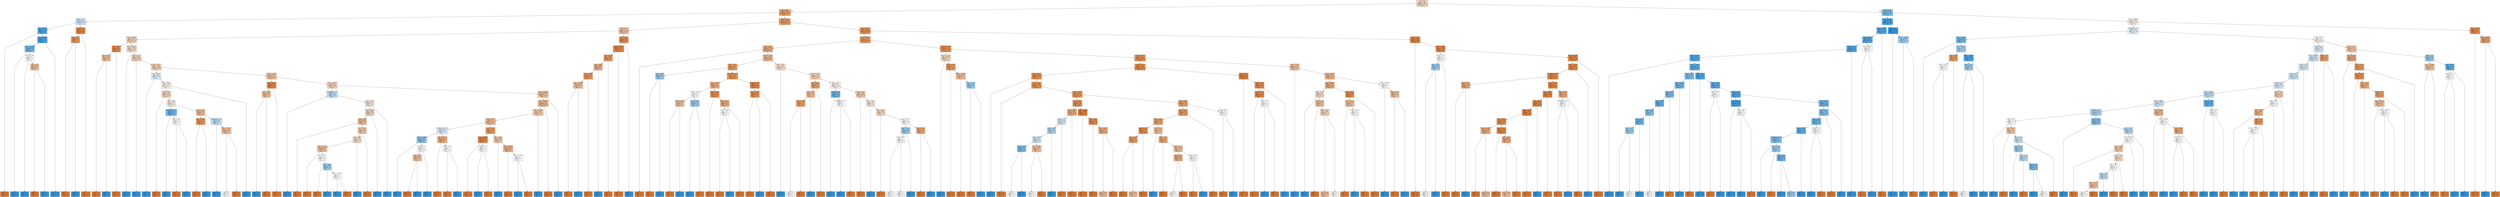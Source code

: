 digraph Tree {
node [shape=box, style="filled", color="black"] ;
graph [ranksep=equally, splines=polyline] ;
0 [label="sex <= 0.5\ngini = 0.483\nsamples = 1013\nvalue = [601, 412]\nclass = 0", fillcolor="#e5813950"] ;
1 [label="age <= 9.5\ngini = 0.326\nsamples = 638\nvalue = [507, 131]\nclass = 0", fillcolor="#e58139bd"] ;
0 -> 1 [labeldistance=2.5, labelangle=45, headlabel="True"] ;
2 [label="sibsp <= 2.5\ngini = 0.493\nsamples = 41\nvalue = [18, 23]\nclass = 1", fillcolor="#399de537"] ;
1 -> 2 ;
3 [label="age <= 0.375\ngini = 0.211\nsamples = 25\nvalue = [3, 22]\nclass = 1", fillcolor="#399de5dc"] ;
2 -> 3 ;
4 [label="gini = 0.0\nsamples = 1\nvalue = [1, 0]\nclass = 0", fillcolor="#e58139ff"] ;
3 -> 4 ;
5 [label="fare <= 15.573\ngini = 0.153\nsamples = 24\nvalue = [2, 22]\nclass = 1", fillcolor="#399de5e8"] ;
3 -> 5 ;
6 [label="fare <= 13.125\ngini = 0.346\nsamples = 9\nvalue = [2, 7]\nclass = 1", fillcolor="#399de5b6"] ;
5 -> 6 ;
7 [label="gini = 0.0\nsamples = 5\nvalue = [0, 5]\nclass = 1", fillcolor="#399de5ff"] ;
6 -> 7 ;
8 [label="age <= 0.708\ngini = 0.5\nsamples = 4\nvalue = [2, 2]\nclass = 0", fillcolor="#e5813900"] ;
6 -> 8 ;
9 [label="gini = 0.0\nsamples = 1\nvalue = [0, 1]\nclass = 1", fillcolor="#399de5ff"] ;
8 -> 9 ;
10 [label="age <= 6.5\ngini = 0.444\nsamples = 3\nvalue = [2, 1]\nclass = 0", fillcolor="#e581397f"] ;
8 -> 10 ;
11 [label="gini = 0.0\nsamples = 2\nvalue = [2, 0]\nclass = 0", fillcolor="#e58139ff"] ;
10 -> 11 ;
12 [label="gini = 0.0\nsamples = 1\nvalue = [0, 1]\nclass = 1", fillcolor="#399de5ff"] ;
10 -> 12 ;
13 [label="gini = 0.0\nsamples = 15\nvalue = [0, 15]\nclass = 1", fillcolor="#399de5ff"] ;
5 -> 13 ;
14 [label="age <= 3.5\ngini = 0.117\nsamples = 16\nvalue = [15, 1]\nclass = 0", fillcolor="#e58139ee"] ;
2 -> 14 ;
15 [label="age <= 2.5\ngini = 0.278\nsamples = 6\nvalue = [5, 1]\nclass = 0", fillcolor="#e58139cc"] ;
14 -> 15 ;
16 [label="gini = 0.0\nsamples = 5\nvalue = [5, 0]\nclass = 0", fillcolor="#e58139ff"] ;
15 -> 16 ;
17 [label="gini = 0.0\nsamples = 1\nvalue = [0, 1]\nclass = 1", fillcolor="#399de5ff"] ;
15 -> 17 ;
18 [label="gini = 0.0\nsamples = 10\nvalue = [10, 0]\nclass = 0", fillcolor="#e58139ff"] ;
14 -> 18 ;
19 [label="pclass <= 1.5\ngini = 0.296\nsamples = 597\nvalue = [489, 108]\nclass = 0", fillcolor="#e58139c7"] ;
1 -> 19 ;
20 [label="age <= 54.5\ngini = 0.45\nsamples = 143\nvalue = [94, 49]\nclass = 0", fillcolor="#e581397a"] ;
19 -> 20 ;
21 [label="fare <= 26.144\ngini = 0.479\nsamples = 116\nvalue = [70, 46]\nclass = 0", fillcolor="#e5813957"] ;
20 -> 21 ;
22 [label="fare <= 2.5\ngini = 0.18\nsamples = 10\nvalue = [9, 1]\nclass = 0", fillcolor="#e58139e3"] ;
21 -> 22 ;
23 [label="age <= 44.5\ngini = 0.444\nsamples = 3\nvalue = [2, 1]\nclass = 0", fillcolor="#e581397f"] ;
22 -> 23 ;
24 [label="gini = 0.0\nsamples = 2\nvalue = [2, 0]\nclass = 0", fillcolor="#e58139ff"] ;
23 -> 24 ;
25 [label="gini = 0.0\nsamples = 1\nvalue = [0, 1]\nclass = 1", fillcolor="#399de5ff"] ;
23 -> 25 ;
26 [label="gini = 0.0\nsamples = 7\nvalue = [7, 0]\nclass = 0", fillcolor="#e58139ff"] ;
22 -> 26 ;
27 [label="fare <= 26.469\ngini = 0.489\nsamples = 106\nvalue = [61, 45]\nclass = 0", fillcolor="#e5813943"] ;
21 -> 27 ;
28 [label="gini = 0.0\nsamples = 4\nvalue = [0, 4]\nclass = 1", fillcolor="#399de5ff"] ;
27 -> 28 ;
29 [label="age <= 15.0\ngini = 0.481\nsamples = 102\nvalue = [61, 41]\nclass = 0", fillcolor="#e5813954"] ;
27 -> 29 ;
30 [label="gini = 0.0\nsamples = 2\nvalue = [0, 2]\nclass = 1", fillcolor="#399de5ff"] ;
29 -> 30 ;
31 [label="fare <= 32.51\ngini = 0.476\nsamples = 100\nvalue = [61, 39]\nclass = 0", fillcolor="#e581395c"] ;
29 -> 31 ;
32 [label="age <= 28.25\ngini = 0.497\nsamples = 26\nvalue = [12, 14]\nclass = 1", fillcolor="#399de524"] ;
31 -> 32 ;
33 [label="gini = 0.0\nsamples = 3\nvalue = [0, 3]\nclass = 1", fillcolor="#399de5ff"] ;
32 -> 33 ;
34 [label="age <= 48.25\ngini = 0.499\nsamples = 23\nvalue = [12, 11]\nclass = 0", fillcolor="#e5813915"] ;
32 -> 34 ;
35 [label="age <= 30.5\ngini = 0.48\nsamples = 20\nvalue = [12, 8]\nclass = 0", fillcolor="#e5813955"] ;
34 -> 35 ;
36 [label="gini = 0.0\nsamples = 3\nvalue = [3, 0]\nclass = 0", fillcolor="#e58139ff"] ;
35 -> 36 ;
37 [label="age <= 36.0\ngini = 0.498\nsamples = 17\nvalue = [9, 8]\nclass = 0", fillcolor="#e581391c"] ;
35 -> 37 ;
38 [label="embarked <= 1.0\ngini = 0.32\nsamples = 5\nvalue = [1, 4]\nclass = 1", fillcolor="#399de5bf"] ;
37 -> 38 ;
39 [label="gini = 0.0\nsamples = 3\nvalue = [0, 3]\nclass = 1", fillcolor="#399de5ff"] ;
38 -> 39 ;
40 [label="age <= 33.5\ngini = 0.5\nsamples = 2\nvalue = [1, 1]\nclass = 0", fillcolor="#e5813900"] ;
38 -> 40 ;
41 [label="gini = 0.0\nsamples = 1\nvalue = [1, 0]\nclass = 0", fillcolor="#e58139ff"] ;
40 -> 41 ;
42 [label="gini = 0.0\nsamples = 1\nvalue = [0, 1]\nclass = 1", fillcolor="#399de5ff"] ;
40 -> 42 ;
43 [label="age <= 42.5\ngini = 0.444\nsamples = 12\nvalue = [8, 4]\nclass = 0", fillcolor="#e581397f"] ;
37 -> 43 ;
44 [label="fare <= 30.75\ngini = 0.245\nsamples = 7\nvalue = [6, 1]\nclass = 0", fillcolor="#e58139d4"] ;
43 -> 44 ;
45 [label="gini = 0.0\nsamples = 6\nvalue = [6, 0]\nclass = 0", fillcolor="#e58139ff"] ;
44 -> 45 ;
46 [label="gini = 0.0\nsamples = 1\nvalue = [0, 1]\nclass = 1", fillcolor="#399de5ff"] ;
44 -> 46 ;
47 [label="embarked <= 1.0\ngini = 0.48\nsamples = 5\nvalue = [2, 3]\nclass = 1", fillcolor="#399de555"] ;
43 -> 47 ;
48 [label="gini = 0.0\nsamples = 2\nvalue = [0, 2]\nclass = 1", fillcolor="#399de5ff"] ;
47 -> 48 ;
49 [label="fare <= 27.525\ngini = 0.444\nsamples = 3\nvalue = [2, 1]\nclass = 0", fillcolor="#e581397f"] ;
47 -> 49 ;
50 [label="gini = 0.5\nsamples = 2\nvalue = [1, 1]\nclass = 0", fillcolor="#e5813900"] ;
49 -> 50 ;
51 [label="gini = 0.0\nsamples = 1\nvalue = [1, 0]\nclass = 0", fillcolor="#e58139ff"] ;
49 -> 51 ;
52 [label="gini = 0.0\nsamples = 3\nvalue = [0, 3]\nclass = 1", fillcolor="#399de5ff"] ;
34 -> 52 ;
53 [label="fare <= 51.931\ngini = 0.447\nsamples = 74\nvalue = [49, 25]\nclass = 0", fillcolor="#e581397d"] ;
31 -> 53 ;
54 [label="age <= 29.0\ngini = 0.133\nsamples = 14\nvalue = [13, 1]\nclass = 0", fillcolor="#e58139eb"] ;
53 -> 54 ;
55 [label="fare <= 41.3\ngini = 0.444\nsamples = 3\nvalue = [2, 1]\nclass = 0", fillcolor="#e581397f"] ;
54 -> 55 ;
56 [label="gini = 0.0\nsamples = 1\nvalue = [0, 1]\nclass = 1", fillcolor="#399de5ff"] ;
55 -> 56 ;
57 [label="gini = 0.0\nsamples = 2\nvalue = [2, 0]\nclass = 0", fillcolor="#e58139ff"] ;
55 -> 57 ;
58 [label="gini = 0.0\nsamples = 11\nvalue = [11, 0]\nclass = 0", fillcolor="#e58139ff"] ;
54 -> 58 ;
59 [label="fare <= 58.875\ngini = 0.48\nsamples = 60\nvalue = [36, 24]\nclass = 0", fillcolor="#e5813955"] ;
53 -> 59 ;
60 [label="embarked <= 1.0\ngini = 0.48\nsamples = 15\nvalue = [6, 9]\nclass = 1", fillcolor="#399de555"] ;
59 -> 60 ;
61 [label="gini = 0.0\nsamples = 4\nvalue = [0, 4]\nclass = 1", fillcolor="#399de5ff"] ;
60 -> 61 ;
62 [label="parch <= 0.5\ngini = 0.496\nsamples = 11\nvalue = [6, 5]\nclass = 0", fillcolor="#e581392a"] ;
60 -> 62 ;
63 [label="fare <= 56.45\ngini = 0.48\nsamples = 10\nvalue = [6, 4]\nclass = 0", fillcolor="#e5813955"] ;
62 -> 63 ;
64 [label="sibsp <= 0.5\ngini = 0.444\nsamples = 9\nvalue = [6, 3]\nclass = 0", fillcolor="#e581397f"] ;
63 -> 64 ;
65 [label="gini = 0.0\nsamples = 1\nvalue = [1, 0]\nclass = 0", fillcolor="#e58139ff"] ;
64 -> 65 ;
66 [label="fare <= 54.5\ngini = 0.469\nsamples = 8\nvalue = [5, 3]\nclass = 0", fillcolor="#e5813966"] ;
64 -> 66 ;
67 [label="age <= 45.0\ngini = 0.49\nsamples = 7\nvalue = [4, 3]\nclass = 0", fillcolor="#e5813940"] ;
66 -> 67 ;
68 [label="fare <= 52.277\ngini = 0.444\nsamples = 6\nvalue = [4, 2]\nclass = 0", fillcolor="#e581397f"] ;
67 -> 68 ;
69 [label="gini = 0.0\nsamples = 2\nvalue = [2, 0]\nclass = 0", fillcolor="#e58139ff"] ;
68 -> 69 ;
70 [label="age <= 23.0\ngini = 0.5\nsamples = 4\nvalue = [2, 2]\nclass = 0", fillcolor="#e5813900"] ;
68 -> 70 ;
71 [label="gini = 0.0\nsamples = 1\nvalue = [1, 0]\nclass = 0", fillcolor="#e58139ff"] ;
70 -> 71 ;
72 [label="age <= 32.0\ngini = 0.444\nsamples = 3\nvalue = [1, 2]\nclass = 1", fillcolor="#399de57f"] ;
70 -> 72 ;
73 [label="gini = 0.0\nsamples = 1\nvalue = [0, 1]\nclass = 1", fillcolor="#399de5ff"] ;
72 -> 73 ;
74 [label="fare <= 52.827\ngini = 0.5\nsamples = 2\nvalue = [1, 1]\nclass = 0", fillcolor="#e5813900"] ;
72 -> 74 ;
75 [label="gini = 0.0\nsamples = 1\nvalue = [0, 1]\nclass = 1", fillcolor="#399de5ff"] ;
74 -> 75 ;
76 [label="gini = 0.0\nsamples = 1\nvalue = [1, 0]\nclass = 0", fillcolor="#e58139ff"] ;
74 -> 76 ;
77 [label="gini = 0.0\nsamples = 1\nvalue = [0, 1]\nclass = 1", fillcolor="#399de5ff"] ;
67 -> 77 ;
78 [label="gini = 0.0\nsamples = 1\nvalue = [1, 0]\nclass = 0", fillcolor="#e58139ff"] ;
66 -> 78 ;
79 [label="gini = 0.0\nsamples = 1\nvalue = [0, 1]\nclass = 1", fillcolor="#399de5ff"] ;
63 -> 79 ;
80 [label="gini = 0.0\nsamples = 1\nvalue = [0, 1]\nclass = 1", fillcolor="#399de5ff"] ;
62 -> 80 ;
81 [label="fare <= 387.665\ngini = 0.444\nsamples = 45\nvalue = [30, 15]\nclass = 0", fillcolor="#e581397f"] ;
59 -> 81 ;
82 [label="fare <= 135.067\ngini = 0.422\nsamples = 43\nvalue = [30, 13]\nclass = 0", fillcolor="#e5813991"] ;
81 -> 82 ;
83 [label="fare <= 115.442\ngini = 0.467\nsamples = 35\nvalue = [22, 13]\nclass = 0", fillcolor="#e5813968"] ;
82 -> 83 ;
84 [label="age <= 27.5\ngini = 0.43\nsamples = 32\nvalue = [22, 10]\nclass = 0", fillcolor="#e581398b"] ;
83 -> 84 ;
85 [label="embarked <= 1.0\ngini = 0.496\nsamples = 11\nvalue = [5, 6]\nclass = 1", fillcolor="#399de52a"] ;
84 -> 85 ;
86 [label="fare <= 77.965\ngini = 0.408\nsamples = 7\nvalue = [2, 5]\nclass = 1", fillcolor="#399de599"] ;
85 -> 86 ;
87 [label="gini = 0.0\nsamples = 3\nvalue = [0, 3]\nclass = 1", fillcolor="#399de5ff"] ;
86 -> 87 ;
88 [label="parch <= 1.0\ngini = 0.5\nsamples = 4\nvalue = [2, 2]\nclass = 0", fillcolor="#e5813900"] ;
86 -> 88 ;
89 [label="age <= 24.5\ngini = 0.444\nsamples = 3\nvalue = [2, 1]\nclass = 0", fillcolor="#e581397f"] ;
88 -> 89 ;
90 [label="gini = 0.0\nsamples = 2\nvalue = [2, 0]\nclass = 0", fillcolor="#e58139ff"] ;
89 -> 90 ;
91 [label="gini = 0.0\nsamples = 1\nvalue = [0, 1]\nclass = 1", fillcolor="#399de5ff"] ;
89 -> 91 ;
92 [label="gini = 0.0\nsamples = 1\nvalue = [0, 1]\nclass = 1", fillcolor="#399de5ff"] ;
88 -> 92 ;
93 [label="fare <= 79.777\ngini = 0.375\nsamples = 4\nvalue = [3, 1]\nclass = 0", fillcolor="#e58139aa"] ;
85 -> 93 ;
94 [label="gini = 0.0\nsamples = 2\nvalue = [2, 0]\nclass = 0", fillcolor="#e58139ff"] ;
93 -> 94 ;
95 [label="sibsp <= 0.5\ngini = 0.5\nsamples = 2\nvalue = [1, 1]\nclass = 0", fillcolor="#e5813900"] ;
93 -> 95 ;
96 [label="gini = 0.0\nsamples = 1\nvalue = [1, 0]\nclass = 0", fillcolor="#e58139ff"] ;
95 -> 96 ;
97 [label="gini = 0.0\nsamples = 1\nvalue = [0, 1]\nclass = 1", fillcolor="#399de5ff"] ;
95 -> 97 ;
98 [label="age <= 47.0\ngini = 0.308\nsamples = 21\nvalue = [17, 4]\nclass = 0", fillcolor="#e58139c3"] ;
84 -> 98 ;
99 [label="fare <= 86.738\ngini = 0.142\nsamples = 13\nvalue = [12, 1]\nclass = 0", fillcolor="#e58139ea"] ;
98 -> 99 ;
100 [label="gini = 0.0\nsamples = 11\nvalue = [11, 0]\nclass = 0", fillcolor="#e58139ff"] ;
99 -> 100 ;
101 [label="sibsp <= 1.5\ngini = 0.5\nsamples = 2\nvalue = [1, 1]\nclass = 0", fillcolor="#e5813900"] ;
99 -> 101 ;
102 [label="gini = 0.0\nsamples = 1\nvalue = [0, 1]\nclass = 1", fillcolor="#399de5ff"] ;
101 -> 102 ;
103 [label="gini = 0.0\nsamples = 1\nvalue = [1, 0]\nclass = 0", fillcolor="#e58139ff"] ;
101 -> 103 ;
104 [label="age <= 48.5\ngini = 0.469\nsamples = 8\nvalue = [5, 3]\nclass = 0", fillcolor="#e5813966"] ;
98 -> 104 ;
105 [label="gini = 0.0\nsamples = 1\nvalue = [0, 1]\nclass = 1", fillcolor="#399de5ff"] ;
104 -> 105 ;
106 [label="fare <= 80.754\ngini = 0.408\nsamples = 7\nvalue = [5, 2]\nclass = 0", fillcolor="#e5813999"] ;
104 -> 106 ;
107 [label="gini = 0.0\nsamples = 3\nvalue = [3, 0]\nclass = 0", fillcolor="#e58139ff"] ;
106 -> 107 ;
108 [label="fare <= 97.765\ngini = 0.5\nsamples = 4\nvalue = [2, 2]\nclass = 0", fillcolor="#e5813900"] ;
106 -> 108 ;
109 [label="gini = 0.0\nsamples = 2\nvalue = [0, 2]\nclass = 1", fillcolor="#399de5ff"] ;
108 -> 109 ;
110 [label="gini = 0.0\nsamples = 2\nvalue = [2, 0]\nclass = 0", fillcolor="#e58139ff"] ;
108 -> 110 ;
111 [label="gini = 0.0\nsamples = 3\nvalue = [0, 3]\nclass = 1", fillcolor="#399de5ff"] ;
83 -> 111 ;
112 [label="gini = 0.0\nsamples = 8\nvalue = [8, 0]\nclass = 0", fillcolor="#e58139ff"] ;
82 -> 112 ;
113 [label="gini = 0.0\nsamples = 2\nvalue = [0, 2]\nclass = 1", fillcolor="#399de5ff"] ;
81 -> 113 ;
114 [label="age <= 75.5\ngini = 0.198\nsamples = 27\nvalue = [24, 3]\nclass = 0", fillcolor="#e58139df"] ;
20 -> 114 ;
115 [label="embarked <= 1.0\ngini = 0.142\nsamples = 26\nvalue = [24, 2]\nclass = 0", fillcolor="#e58139ea"] ;
114 -> 115 ;
116 [label="age <= 60.5\ngini = 0.298\nsamples = 11\nvalue = [9, 2]\nclass = 0", fillcolor="#e58139c6"] ;
115 -> 116 ;
117 [label="age <= 59.0\ngini = 0.408\nsamples = 7\nvalue = [5, 2]\nclass = 0", fillcolor="#e5813999"] ;
116 -> 117 ;
118 [label="fare <= 47.45\ngini = 0.278\nsamples = 6\nvalue = [5, 1]\nclass = 0", fillcolor="#e58139cc"] ;
117 -> 118 ;
119 [label="fare <= 33.098\ngini = 0.444\nsamples = 3\nvalue = [2, 1]\nclass = 0", fillcolor="#e581397f"] ;
118 -> 119 ;
120 [label="gini = 0.0\nsamples = 2\nvalue = [2, 0]\nclass = 0", fillcolor="#e58139ff"] ;
119 -> 120 ;
121 [label="gini = 0.0\nsamples = 1\nvalue = [0, 1]\nclass = 1", fillcolor="#399de5ff"] ;
119 -> 121 ;
122 [label="gini = 0.0\nsamples = 3\nvalue = [3, 0]\nclass = 0", fillcolor="#e58139ff"] ;
118 -> 122 ;
123 [label="gini = 0.0\nsamples = 1\nvalue = [0, 1]\nclass = 1", fillcolor="#399de5ff"] ;
117 -> 123 ;
124 [label="gini = 0.0\nsamples = 4\nvalue = [4, 0]\nclass = 0", fillcolor="#e58139ff"] ;
116 -> 124 ;
125 [label="gini = 0.0\nsamples = 15\nvalue = [15, 0]\nclass = 0", fillcolor="#e58139ff"] ;
115 -> 125 ;
126 [label="gini = 0.0\nsamples = 1\nvalue = [0, 1]\nclass = 1", fillcolor="#399de5ff"] ;
114 -> 126 ;
127 [label="age <= 32.25\ngini = 0.226\nsamples = 454\nvalue = [395, 59]\nclass = 0", fillcolor="#e58139d9"] ;
19 -> 127 ;
128 [label="fare <= 7.837\ngini = 0.273\nsamples = 312\nvalue = [261, 51]\nclass = 0", fillcolor="#e58139cd"] ;
127 -> 128 ;
129 [label="age <= 19.5\ngini = 0.378\nsamples = 83\nvalue = [62, 21]\nclass = 0", fillcolor="#e58139a9"] ;
128 -> 129 ;
130 [label="gini = 0.0\nsamples = 14\nvalue = [14, 0]\nclass = 0", fillcolor="#e58139ff"] ;
129 -> 130 ;
131 [label="fare <= 7.535\ngini = 0.423\nsamples = 69\nvalue = [48, 21]\nclass = 0", fillcolor="#e581398f"] ;
129 -> 131 ;
132 [label="fare <= 7.01\ngini = 0.307\nsamples = 37\nvalue = [30, 7]\nclass = 0", fillcolor="#e58139c4"] ;
131 -> 132 ;
133 [label="age <= 23.0\ngini = 0.444\nsamples = 3\nvalue = [1, 2]\nclass = 1", fillcolor="#399de57f"] ;
132 -> 133 ;
134 [label="gini = 0.0\nsamples = 1\nvalue = [1, 0]\nclass = 0", fillcolor="#e58139ff"] ;
133 -> 134 ;
135 [label="gini = 0.0\nsamples = 2\nvalue = [0, 2]\nclass = 1", fillcolor="#399de5ff"] ;
133 -> 135 ;
136 [label="embarked <= 0.5\ngini = 0.251\nsamples = 34\nvalue = [29, 5]\nclass = 0", fillcolor="#e58139d3"] ;
132 -> 136 ;
137 [label="age <= 22.25\ngini = 0.391\nsamples = 15\nvalue = [11, 4]\nclass = 0", fillcolor="#e58139a2"] ;
136 -> 137 ;
138 [label="age <= 21.5\ngini = 0.5\nsamples = 6\nvalue = [3, 3]\nclass = 0", fillcolor="#e5813900"] ;
137 -> 138 ;
139 [label="fare <= 7.227\ngini = 0.444\nsamples = 3\nvalue = [2, 1]\nclass = 0", fillcolor="#e581397f"] ;
138 -> 139 ;
140 [label="gini = 0.0\nsamples = 2\nvalue = [2, 0]\nclass = 0", fillcolor="#e58139ff"] ;
139 -> 140 ;
141 [label="gini = 0.0\nsamples = 1\nvalue = [0, 1]\nclass = 1", fillcolor="#399de5ff"] ;
139 -> 141 ;
142 [label="fare <= 7.227\ngini = 0.444\nsamples = 3\nvalue = [1, 2]\nclass = 1", fillcolor="#399de57f"] ;
138 -> 142 ;
143 [label="gini = 0.0\nsamples = 2\nvalue = [0, 2]\nclass = 1", fillcolor="#399de5ff"] ;
142 -> 143 ;
144 [label="gini = 0.0\nsamples = 1\nvalue = [1, 0]\nclass = 0", fillcolor="#e58139ff"] ;
142 -> 144 ;
145 [label="fare <= 7.227\ngini = 0.198\nsamples = 9\nvalue = [8, 1]\nclass = 0", fillcolor="#e58139df"] ;
137 -> 145 ;
146 [label="gini = 0.0\nsamples = 5\nvalue = [5, 0]\nclass = 0", fillcolor="#e58139ff"] ;
145 -> 146 ;
147 [label="age <= 26.75\ngini = 0.375\nsamples = 4\nvalue = [3, 1]\nclass = 0", fillcolor="#e58139aa"] ;
145 -> 147 ;
148 [label="age <= 24.25\ngini = 0.5\nsamples = 2\nvalue = [1, 1]\nclass = 0", fillcolor="#e5813900"] ;
147 -> 148 ;
149 [label="gini = 0.0\nsamples = 1\nvalue = [1, 0]\nclass = 0", fillcolor="#e58139ff"] ;
148 -> 149 ;
150 [label="gini = 0.0\nsamples = 1\nvalue = [0, 1]\nclass = 1", fillcolor="#399de5ff"] ;
148 -> 150 ;
151 [label="gini = 0.0\nsamples = 2\nvalue = [2, 0]\nclass = 0", fillcolor="#e58139ff"] ;
147 -> 151 ;
152 [label="fare <= 7.196\ngini = 0.1\nsamples = 19\nvalue = [18, 1]\nclass = 0", fillcolor="#e58139f1"] ;
136 -> 152 ;
153 [label="fare <= 7.133\ngini = 0.219\nsamples = 8\nvalue = [7, 1]\nclass = 0", fillcolor="#e58139db"] ;
152 -> 153 ;
154 [label="gini = 0.0\nsamples = 7\nvalue = [7, 0]\nclass = 0", fillcolor="#e58139ff"] ;
153 -> 154 ;
155 [label="gini = 0.0\nsamples = 1\nvalue = [0, 1]\nclass = 1", fillcolor="#399de5ff"] ;
153 -> 155 ;
156 [label="gini = 0.0\nsamples = 11\nvalue = [11, 0]\nclass = 0", fillcolor="#e58139ff"] ;
152 -> 156 ;
157 [label="fare <= 7.615\ngini = 0.492\nsamples = 32\nvalue = [18, 14]\nclass = 0", fillcolor="#e5813939"] ;
131 -> 157 ;
158 [label="gini = 0.0\nsamples = 2\nvalue = [0, 2]\nclass = 1", fillcolor="#399de5ff"] ;
157 -> 158 ;
159 [label="fare <= 7.762\ngini = 0.48\nsamples = 30\nvalue = [18, 12]\nclass = 0", fillcolor="#e5813955"] ;
157 -> 159 ;
160 [label="age <= 30.0\ngini = 0.346\nsamples = 9\nvalue = [7, 2]\nclass = 0", fillcolor="#e58139b6"] ;
159 -> 160 ;
161 [label="age <= 27.0\ngini = 0.444\nsamples = 6\nvalue = [4, 2]\nclass = 0", fillcolor="#e581397f"] ;
160 -> 161 ;
162 [label="fare <= 7.692\ngini = 0.32\nsamples = 5\nvalue = [4, 1]\nclass = 0", fillcolor="#e58139bf"] ;
161 -> 162 ;
163 [label="gini = 0.5\nsamples = 2\nvalue = [1, 1]\nclass = 0", fillcolor="#e5813900"] ;
162 -> 163 ;
164 [label="gini = 0.0\nsamples = 3\nvalue = [3, 0]\nclass = 0", fillcolor="#e58139ff"] ;
162 -> 164 ;
165 [label="gini = 0.0\nsamples = 1\nvalue = [0, 1]\nclass = 1", fillcolor="#399de5ff"] ;
161 -> 165 ;
166 [label="gini = 0.0\nsamples = 3\nvalue = [3, 0]\nclass = 0", fillcolor="#e58139ff"] ;
160 -> 166 ;
167 [label="age <= 21.5\ngini = 0.499\nsamples = 21\nvalue = [11, 10]\nclass = 0", fillcolor="#e5813917"] ;
159 -> 167 ;
168 [label="fare <= 7.798\ngini = 0.32\nsamples = 5\nvalue = [1, 4]\nclass = 1", fillcolor="#399de5bf"] ;
167 -> 168 ;
169 [label="gini = 0.0\nsamples = 3\nvalue = [0, 3]\nclass = 1", fillcolor="#399de5ff"] ;
168 -> 169 ;
170 [label="embarked <= 1.5\ngini = 0.5\nsamples = 2\nvalue = [1, 1]\nclass = 0", fillcolor="#e5813900"] ;
168 -> 170 ;
171 [label="gini = 0.0\nsamples = 1\nvalue = [0, 1]\nclass = 1", fillcolor="#399de5ff"] ;
170 -> 171 ;
172 [label="gini = 0.0\nsamples = 1\nvalue = [1, 0]\nclass = 0", fillcolor="#e58139ff"] ;
170 -> 172 ;
173 [label="age <= 22.5\ngini = 0.469\nsamples = 16\nvalue = [10, 6]\nclass = 0", fillcolor="#e5813966"] ;
167 -> 173 ;
174 [label="gini = 0.0\nsamples = 3\nvalue = [3, 0]\nclass = 0", fillcolor="#e58139ff"] ;
173 -> 174 ;
175 [label="age <= 23.5\ngini = 0.497\nsamples = 13\nvalue = [7, 6]\nclass = 0", fillcolor="#e5813924"] ;
173 -> 175 ;
176 [label="gini = 0.0\nsamples = 1\nvalue = [0, 1]\nclass = 1", fillcolor="#399de5ff"] ;
175 -> 176 ;
177 [label="age <= 24.5\ngini = 0.486\nsamples = 12\nvalue = [7, 5]\nclass = 0", fillcolor="#e5813949"] ;
175 -> 177 ;
178 [label="gini = 0.0\nsamples = 2\nvalue = [2, 0]\nclass = 0", fillcolor="#e58139ff"] ;
177 -> 178 ;
179 [label="age <= 27.5\ngini = 0.5\nsamples = 10\nvalue = [5, 5]\nclass = 0", fillcolor="#e5813900"] ;
177 -> 179 ;
180 [label="fare <= 7.785\ngini = 0.444\nsamples = 6\nvalue = [2, 4]\nclass = 1", fillcolor="#399de57f"] ;
179 -> 180 ;
181 [label="sibsp <= 0.5\ngini = 0.5\nsamples = 4\nvalue = [2, 2]\nclass = 0", fillcolor="#e5813900"] ;
180 -> 181 ;
182 [label="gini = 0.5\nsamples = 2\nvalue = [1, 1]\nclass = 0", fillcolor="#e5813900"] ;
181 -> 182 ;
183 [label="gini = 0.5\nsamples = 2\nvalue = [1, 1]\nclass = 0", fillcolor="#e5813900"] ;
181 -> 183 ;
184 [label="gini = 0.0\nsamples = 2\nvalue = [0, 2]\nclass = 1", fillcolor="#399de5ff"] ;
180 -> 184 ;
185 [label="age <= 31.5\ngini = 0.375\nsamples = 4\nvalue = [3, 1]\nclass = 0", fillcolor="#e58139aa"] ;
179 -> 185 ;
186 [label="gini = 0.0\nsamples = 3\nvalue = [3, 0]\nclass = 0", fillcolor="#e58139ff"] ;
185 -> 186 ;
187 [label="gini = 0.0\nsamples = 1\nvalue = [0, 1]\nclass = 1", fillcolor="#399de5ff"] ;
185 -> 187 ;
188 [label="embarked <= 0.5\ngini = 0.228\nsamples = 229\nvalue = [199, 30]\nclass = 0", fillcolor="#e58139d9"] ;
128 -> 188 ;
189 [label="fare <= 14.158\ngini = 0.484\nsamples = 17\nvalue = [10, 7]\nclass = 0", fillcolor="#e581394d"] ;
188 -> 189 ;
190 [label="gini = 0.0\nsamples = 5\nvalue = [0, 5]\nclass = 1", fillcolor="#399de5ff"] ;
189 -> 190 ;
191 [label="pclass <= 2.5\ngini = 0.278\nsamples = 12\nvalue = [10, 2]\nclass = 0", fillcolor="#e58139cc"] ;
189 -> 191 ;
192 [label="gini = 0.0\nsamples = 6\nvalue = [6, 0]\nclass = 0", fillcolor="#e58139ff"] ;
191 -> 192 ;
193 [label="fare <= 15.098\ngini = 0.444\nsamples = 6\nvalue = [4, 2]\nclass = 0", fillcolor="#e581397f"] ;
191 -> 193 ;
194 [label="gini = 0.0\nsamples = 3\nvalue = [3, 0]\nclass = 0", fillcolor="#e58139ff"] ;
193 -> 194 ;
195 [label="age <= 15.5\ngini = 0.444\nsamples = 3\nvalue = [1, 2]\nclass = 1", fillcolor="#399de57f"] ;
193 -> 195 ;
196 [label="gini = 0.0\nsamples = 1\nvalue = [1, 0]\nclass = 0", fillcolor="#e58139ff"] ;
195 -> 196 ;
197 [label="gini = 0.0\nsamples = 2\nvalue = [0, 2]\nclass = 1", fillcolor="#399de5ff"] ;
195 -> 197 ;
198 [label="age <= 30.75\ngini = 0.193\nsamples = 212\nvalue = [189, 23]\nclass = 0", fillcolor="#e58139e0"] ;
188 -> 198 ;
199 [label="fare <= 11.0\ngini = 0.154\nsamples = 191\nvalue = [175, 16]\nclass = 0", fillcolor="#e58139e8"] ;
198 -> 199 ;
200 [label="age <= 15.0\ngini = 0.208\nsamples = 110\nvalue = [97, 13]\nclass = 0", fillcolor="#e58139dd"] ;
199 -> 200 ;
201 [label="gini = 0.0\nsamples = 1\nvalue = [0, 1]\nclass = 1", fillcolor="#399de5ff"] ;
200 -> 201 ;
202 [label="fare <= 7.91\ngini = 0.196\nsamples = 109\nvalue = [97, 12]\nclass = 0", fillcolor="#e58139df"] ;
200 -> 202 ;
203 [label="gini = 0.0\nsamples = 33\nvalue = [33, 0]\nclass = 0", fillcolor="#e58139ff"] ;
202 -> 203 ;
204 [label="fare <= 9.492\ngini = 0.266\nsamples = 76\nvalue = [64, 12]\nclass = 0", fillcolor="#e58139cf"] ;
202 -> 204 ;
205 [label="age <= 20.5\ngini = 0.215\nsamples = 49\nvalue = [43, 6]\nclass = 0", fillcolor="#e58139db"] ;
204 -> 205 ;
206 [label="fare <= 8.104\ngini = 0.388\nsamples = 19\nvalue = [14, 5]\nclass = 0", fillcolor="#e58139a4"] ;
205 -> 206 ;
207 [label="sibsp <= 1.5\ngini = 0.494\nsamples = 9\nvalue = [4, 5]\nclass = 1", fillcolor="#399de533"] ;
206 -> 207 ;
208 [label="sibsp <= 0.5\ngini = 0.469\nsamples = 8\nvalue = [3, 5]\nclass = 1", fillcolor="#399de566"] ;
207 -> 208 ;
209 [label="age <= 19.5\ngini = 0.49\nsamples = 7\nvalue = [3, 4]\nclass = 1", fillcolor="#399de540"] ;
208 -> 209 ;
210 [label="age <= 17.0\ngini = 0.375\nsamples = 4\nvalue = [1, 3]\nclass = 1", fillcolor="#399de5aa"] ;
209 -> 210 ;
211 [label="gini = 0.5\nsamples = 2\nvalue = [1, 1]\nclass = 0", fillcolor="#e5813900"] ;
210 -> 211 ;
212 [label="gini = 0.0\nsamples = 2\nvalue = [0, 2]\nclass = 1", fillcolor="#399de5ff"] ;
210 -> 212 ;
213 [label="fare <= 7.988\ngini = 0.444\nsamples = 3\nvalue = [2, 1]\nclass = 0", fillcolor="#e581397f"] ;
209 -> 213 ;
214 [label="gini = 0.5\nsamples = 2\nvalue = [1, 1]\nclass = 0", fillcolor="#e5813900"] ;
213 -> 214 ;
215 [label="gini = 0.0\nsamples = 1\nvalue = [1, 0]\nclass = 0", fillcolor="#e58139ff"] ;
213 -> 215 ;
216 [label="gini = 0.0\nsamples = 1\nvalue = [0, 1]\nclass = 1", fillcolor="#399de5ff"] ;
208 -> 216 ;
217 [label="gini = 0.0\nsamples = 1\nvalue = [1, 0]\nclass = 0", fillcolor="#e58139ff"] ;
207 -> 217 ;
218 [label="gini = 0.0\nsamples = 10\nvalue = [10, 0]\nclass = 0", fillcolor="#e58139ff"] ;
206 -> 218 ;
219 [label="fare <= 8.548\ngini = 0.064\nsamples = 30\nvalue = [29, 1]\nclass = 0", fillcolor="#e58139f6"] ;
205 -> 219 ;
220 [label="gini = 0.0\nsamples = 20\nvalue = [20, 0]\nclass = 0", fillcolor="#e58139ff"] ;
219 -> 220 ;
221 [label="age <= 26.5\ngini = 0.18\nsamples = 10\nvalue = [9, 1]\nclass = 0", fillcolor="#e58139e3"] ;
219 -> 221 ;
222 [label="gini = 0.0\nsamples = 6\nvalue = [6, 0]\nclass = 0", fillcolor="#e58139ff"] ;
221 -> 222 ;
223 [label="fare <= 9.073\ngini = 0.375\nsamples = 4\nvalue = [3, 1]\nclass = 0", fillcolor="#e58139aa"] ;
221 -> 223 ;
224 [label="gini = 0.444\nsamples = 3\nvalue = [2, 1]\nclass = 0", fillcolor="#e581397f"] ;
223 -> 224 ;
225 [label="gini = 0.0\nsamples = 1\nvalue = [1, 0]\nclass = 0", fillcolor="#e58139ff"] ;
223 -> 225 ;
226 [label="age <= 28.5\ngini = 0.346\nsamples = 27\nvalue = [21, 6]\nclass = 0", fillcolor="#e58139b6"] ;
204 -> 226 ;
227 [label="age <= 25.5\ngini = 0.287\nsamples = 23\nvalue = [19, 4]\nclass = 0", fillcolor="#e58139c9"] ;
226 -> 227 ;
228 [label="age <= 21.0\ngini = 0.346\nsamples = 18\nvalue = [14, 4]\nclass = 0", fillcolor="#e58139b6"] ;
227 -> 228 ;
229 [label="pclass <= 2.5\ngini = 0.198\nsamples = 9\nvalue = [8, 1]\nclass = 0", fillcolor="#e58139df"] ;
228 -> 229 ;
230 [label="age <= 18.5\ngini = 0.32\nsamples = 5\nvalue = [4, 1]\nclass = 0", fillcolor="#e58139bf"] ;
229 -> 230 ;
231 [label="gini = 0.0\nsamples = 2\nvalue = [2, 0]\nclass = 0", fillcolor="#e58139ff"] ;
230 -> 231 ;
232 [label="gini = 0.444\nsamples = 3\nvalue = [2, 1]\nclass = 0", fillcolor="#e581397f"] ;
230 -> 232 ;
233 [label="gini = 0.0\nsamples = 4\nvalue = [4, 0]\nclass = 0", fillcolor="#e58139ff"] ;
229 -> 233 ;
234 [label="age <= 22.5\ngini = 0.444\nsamples = 9\nvalue = [6, 3]\nclass = 0", fillcolor="#e581397f"] ;
228 -> 234 ;
235 [label="gini = 0.0\nsamples = 1\nvalue = [0, 1]\nclass = 1", fillcolor="#399de5ff"] ;
234 -> 235 ;
236 [label="age <= 23.5\ngini = 0.375\nsamples = 8\nvalue = [6, 2]\nclass = 0", fillcolor="#e58139aa"] ;
234 -> 236 ;
237 [label="gini = 0.0\nsamples = 2\nvalue = [2, 0]\nclass = 0", fillcolor="#e58139ff"] ;
236 -> 237 ;
238 [label="pclass <= 2.5\ngini = 0.444\nsamples = 6\nvalue = [4, 2]\nclass = 0", fillcolor="#e581397f"] ;
236 -> 238 ;
239 [label="age <= 24.5\ngini = 0.375\nsamples = 4\nvalue = [3, 1]\nclass = 0", fillcolor="#e58139aa"] ;
238 -> 239 ;
240 [label="gini = 0.5\nsamples = 2\nvalue = [1, 1]\nclass = 0", fillcolor="#e5813900"] ;
239 -> 240 ;
241 [label="gini = 0.0\nsamples = 2\nvalue = [2, 0]\nclass = 0", fillcolor="#e58139ff"] ;
239 -> 241 ;
242 [label="age <= 24.5\ngini = 0.5\nsamples = 2\nvalue = [1, 1]\nclass = 0", fillcolor="#e5813900"] ;
238 -> 242 ;
243 [label="gini = 0.0\nsamples = 1\nvalue = [1, 0]\nclass = 0", fillcolor="#e58139ff"] ;
242 -> 243 ;
244 [label="gini = 0.0\nsamples = 1\nvalue = [0, 1]\nclass = 1", fillcolor="#399de5ff"] ;
242 -> 244 ;
245 [label="gini = 0.0\nsamples = 5\nvalue = [5, 0]\nclass = 0", fillcolor="#e58139ff"] ;
227 -> 245 ;
246 [label="pclass <= 2.5\ngini = 0.5\nsamples = 4\nvalue = [2, 2]\nclass = 0", fillcolor="#e5813900"] ;
226 -> 246 ;
247 [label="gini = 0.0\nsamples = 2\nvalue = [2, 0]\nclass = 0", fillcolor="#e58139ff"] ;
246 -> 247 ;
248 [label="gini = 0.0\nsamples = 2\nvalue = [0, 2]\nclass = 1", fillcolor="#399de5ff"] ;
246 -> 248 ;
249 [label="age <= 25.5\ngini = 0.071\nsamples = 81\nvalue = [78, 3]\nclass = 0", fillcolor="#e58139f5"] ;
199 -> 249 ;
250 [label="gini = 0.0\nsamples = 53\nvalue = [53, 0]\nclass = 0", fillcolor="#e58139ff"] ;
249 -> 250 ;
251 [label="sibsp <= 2.0\ngini = 0.191\nsamples = 28\nvalue = [25, 3]\nclass = 0", fillcolor="#e58139e0"] ;
249 -> 251 ;
252 [label="fare <= 27.5\ngini = 0.137\nsamples = 27\nvalue = [25, 2]\nclass = 0", fillcolor="#e58139eb"] ;
251 -> 252 ;
253 [label="gini = 0.0\nsamples = 23\nvalue = [23, 0]\nclass = 0", fillcolor="#e58139ff"] ;
252 -> 253 ;
254 [label="age <= 27.0\ngini = 0.5\nsamples = 4\nvalue = [2, 2]\nclass = 0", fillcolor="#e5813900"] ;
252 -> 254 ;
255 [label="gini = 0.0\nsamples = 2\nvalue = [0, 2]\nclass = 1", fillcolor="#399de5ff"] ;
254 -> 255 ;
256 [label="gini = 0.0\nsamples = 2\nvalue = [2, 0]\nclass = 0", fillcolor="#e58139ff"] ;
254 -> 256 ;
257 [label="gini = 0.0\nsamples = 1\nvalue = [0, 1]\nclass = 1", fillcolor="#399de5ff"] ;
251 -> 257 ;
258 [label="fare <= 7.875\ngini = 0.444\nsamples = 21\nvalue = [14, 7]\nclass = 0", fillcolor="#e581397f"] ;
198 -> 258 ;
259 [label="gini = 0.0\nsamples = 1\nvalue = [0, 1]\nclass = 1", fillcolor="#399de5ff"] ;
258 -> 259 ;
260 [label="fare <= 24.263\ngini = 0.42\nsamples = 20\nvalue = [14, 6]\nclass = 0", fillcolor="#e5813992"] ;
258 -> 260 ;
261 [label="fare <= 8.206\ngini = 0.375\nsamples = 16\nvalue = [12, 4]\nclass = 0", fillcolor="#e58139aa"] ;
260 -> 261 ;
262 [label="age <= 31.5\ngini = 0.49\nsamples = 7\nvalue = [4, 3]\nclass = 0", fillcolor="#e5813940"] ;
261 -> 262 ;
263 [label="gini = 0.0\nsamples = 1\nvalue = [0, 1]\nclass = 1", fillcolor="#399de5ff"] ;
262 -> 263 ;
264 [label="fare <= 7.91\ngini = 0.444\nsamples = 6\nvalue = [4, 2]\nclass = 0", fillcolor="#e581397f"] ;
262 -> 264 ;
265 [label="gini = 0.0\nsamples = 1\nvalue = [1, 0]\nclass = 0", fillcolor="#e58139ff"] ;
264 -> 265 ;
266 [label="fare <= 7.988\ngini = 0.48\nsamples = 5\nvalue = [3, 2]\nclass = 0", fillcolor="#e5813955"] ;
264 -> 266 ;
267 [label="gini = 0.444\nsamples = 3\nvalue = [2, 1]\nclass = 0", fillcolor="#e581397f"] ;
266 -> 267 ;
268 [label="gini = 0.5\nsamples = 2\nvalue = [1, 1]\nclass = 0", fillcolor="#e5813900"] ;
266 -> 268 ;
269 [label="age <= 31.5\ngini = 0.198\nsamples = 9\nvalue = [8, 1]\nclass = 0", fillcolor="#e58139df"] ;
261 -> 269 ;
270 [label="fare <= 11.75\ngini = 0.444\nsamples = 3\nvalue = [2, 1]\nclass = 0", fillcolor="#e581397f"] ;
269 -> 270 ;
271 [label="gini = 0.0\nsamples = 1\nvalue = [1, 0]\nclass = 0", fillcolor="#e58139ff"] ;
270 -> 271 ;
272 [label="fare <= 15.5\ngini = 0.5\nsamples = 2\nvalue = [1, 1]\nclass = 0", fillcolor="#e5813900"] ;
270 -> 272 ;
273 [label="gini = 0.0\nsamples = 1\nvalue = [0, 1]\nclass = 1", fillcolor="#399de5ff"] ;
272 -> 273 ;
274 [label="gini = 0.0\nsamples = 1\nvalue = [1, 0]\nclass = 0", fillcolor="#e58139ff"] ;
272 -> 274 ;
275 [label="gini = 0.0\nsamples = 6\nvalue = [6, 0]\nclass = 0", fillcolor="#e58139ff"] ;
269 -> 275 ;
276 [label="fare <= 26.125\ngini = 0.5\nsamples = 4\nvalue = [2, 2]\nclass = 0", fillcolor="#e5813900"] ;
260 -> 276 ;
277 [label="gini = 0.0\nsamples = 1\nvalue = [0, 1]\nclass = 1", fillcolor="#399de5ff"] ;
276 -> 277 ;
278 [label="pclass <= 2.5\ngini = 0.444\nsamples = 3\nvalue = [2, 1]\nclass = 0", fillcolor="#e581397f"] ;
276 -> 278 ;
279 [label="gini = 0.0\nsamples = 2\nvalue = [2, 0]\nclass = 0", fillcolor="#e58139ff"] ;
278 -> 279 ;
280 [label="gini = 0.0\nsamples = 1\nvalue = [0, 1]\nclass = 1", fillcolor="#399de5ff"] ;
278 -> 280 ;
281 [label="fare <= 7.91\ngini = 0.106\nsamples = 142\nvalue = [134, 8]\nclass = 0", fillcolor="#e58139f0"] ;
127 -> 281 ;
282 [label="gini = 0.0\nsamples = 40\nvalue = [40, 0]\nclass = 0", fillcolor="#e58139ff"] ;
281 -> 282 ;
283 [label="fare <= 7.988\ngini = 0.145\nsamples = 102\nvalue = [94, 8]\nclass = 0", fillcolor="#e58139e9"] ;
281 -> 283 ;
284 [label="sibsp <= 1.0\ngini = 0.5\nsamples = 4\nvalue = [2, 2]\nclass = 0", fillcolor="#e5813900"] ;
283 -> 284 ;
285 [label="age <= 41.5\ngini = 0.444\nsamples = 3\nvalue = [1, 2]\nclass = 1", fillcolor="#399de57f"] ;
284 -> 285 ;
286 [label="gini = 0.5\nsamples = 2\nvalue = [1, 1]\nclass = 0", fillcolor="#e5813900"] ;
285 -> 286 ;
287 [label="gini = 0.0\nsamples = 1\nvalue = [0, 1]\nclass = 1", fillcolor="#399de5ff"] ;
285 -> 287 ;
288 [label="gini = 0.0\nsamples = 1\nvalue = [1, 0]\nclass = 0", fillcolor="#e58139ff"] ;
284 -> 288 ;
289 [label="fare <= 18.962\ngini = 0.115\nsamples = 98\nvalue = [92, 6]\nclass = 0", fillcolor="#e58139ee"] ;
283 -> 289 ;
290 [label="fare <= 16.75\ngini = 0.163\nsamples = 67\nvalue = [61, 6]\nclass = 0", fillcolor="#e58139e6"] ;
289 -> 290 ;
291 [label="embarked <= 0.5\ngini = 0.14\nsamples = 66\nvalue = [61, 5]\nclass = 0", fillcolor="#e58139ea"] ;
290 -> 291 ;
292 [label="parch <= 0.5\ngini = 0.375\nsamples = 4\nvalue = [3, 1]\nclass = 0", fillcolor="#e58139aa"] ;
291 -> 292 ;
293 [label="gini = 0.0\nsamples = 3\nvalue = [3, 0]\nclass = 0", fillcolor="#e58139ff"] ;
292 -> 293 ;
294 [label="gini = 0.0\nsamples = 1\nvalue = [0, 1]\nclass = 1", fillcolor="#399de5ff"] ;
292 -> 294 ;
295 [label="age <= 61.5\ngini = 0.121\nsamples = 62\nvalue = [58, 4]\nclass = 0", fillcolor="#e58139ed"] ;
291 -> 295 ;
296 [label="age <= 46.0\ngini = 0.098\nsamples = 58\nvalue = [55, 3]\nclass = 0", fillcolor="#e58139f1"] ;
295 -> 296 ;
297 [label="age <= 44.5\ngini = 0.136\nsamples = 41\nvalue = [38, 3]\nclass = 0", fillcolor="#e58139eb"] ;
296 -> 297 ;
298 [label="pclass <= 2.5\ngini = 0.095\nsamples = 40\nvalue = [38, 2]\nclass = 0", fillcolor="#e58139f2"] ;
297 -> 298 ;
299 [label="age <= 34.5\ngini = 0.198\nsamples = 18\nvalue = [16, 2]\nclass = 0", fillcolor="#e58139df"] ;
298 -> 299 ;
300 [label="fare <= 12.637\ngini = 0.375\nsamples = 4\nvalue = [3, 1]\nclass = 0", fillcolor="#e58139aa"] ;
299 -> 300 ;
301 [label="gini = 0.0\nsamples = 1\nvalue = [1, 0]\nclass = 0", fillcolor="#e58139ff"] ;
300 -> 301 ;
302 [label="gini = 0.444\nsamples = 3\nvalue = [2, 1]\nclass = 0", fillcolor="#e581397f"] ;
300 -> 302 ;
303 [label="age <= 41.5\ngini = 0.133\nsamples = 14\nvalue = [13, 1]\nclass = 0", fillcolor="#e58139eb"] ;
299 -> 303 ;
304 [label="gini = 0.0\nsamples = 10\nvalue = [10, 0]\nclass = 0", fillcolor="#e58139ff"] ;
303 -> 304 ;
305 [label="age <= 43.0\ngini = 0.375\nsamples = 4\nvalue = [3, 1]\nclass = 0", fillcolor="#e58139aa"] ;
303 -> 305 ;
306 [label="gini = 0.444\nsamples = 3\nvalue = [2, 1]\nclass = 0", fillcolor="#e581397f"] ;
305 -> 306 ;
307 [label="gini = 0.0\nsamples = 1\nvalue = [1, 0]\nclass = 0", fillcolor="#e58139ff"] ;
305 -> 307 ;
308 [label="gini = 0.0\nsamples = 22\nvalue = [22, 0]\nclass = 0", fillcolor="#e58139ff"] ;
298 -> 308 ;
309 [label="gini = 0.0\nsamples = 1\nvalue = [0, 1]\nclass = 1", fillcolor="#399de5ff"] ;
297 -> 309 ;
310 [label="gini = 0.0\nsamples = 17\nvalue = [17, 0]\nclass = 0", fillcolor="#e58139ff"] ;
296 -> 310 ;
311 [label="age <= 64.0\ngini = 0.375\nsamples = 4\nvalue = [3, 1]\nclass = 0", fillcolor="#e58139aa"] ;
295 -> 311 ;
312 [label="embarked <= 1.5\ngini = 0.5\nsamples = 2\nvalue = [1, 1]\nclass = 0", fillcolor="#e5813900"] ;
311 -> 312 ;
313 [label="gini = 0.0\nsamples = 1\nvalue = [1, 0]\nclass = 0", fillcolor="#e58139ff"] ;
312 -> 313 ;
314 [label="gini = 0.0\nsamples = 1\nvalue = [0, 1]\nclass = 1", fillcolor="#399de5ff"] ;
312 -> 314 ;
315 [label="gini = 0.0\nsamples = 2\nvalue = [2, 0]\nclass = 0", fillcolor="#e58139ff"] ;
311 -> 315 ;
316 [label="gini = 0.0\nsamples = 1\nvalue = [0, 1]\nclass = 1", fillcolor="#399de5ff"] ;
290 -> 316 ;
317 [label="gini = 0.0\nsamples = 31\nvalue = [31, 0]\nclass = 0", fillcolor="#e58139ff"] ;
289 -> 317 ;
318 [label="pclass <= 2.5\ngini = 0.376\nsamples = 375\nvalue = [94, 281]\nclass = 1", fillcolor="#399de5aa"] ;
0 -> 318 [labeldistance=2.5, labelangle=-45, headlabel="False"] ;
319 [label="fare <= 32.09\ngini = 0.118\nsamples = 223\nvalue = [14, 209]\nclass = 1", fillcolor="#399de5ee"] ;
318 -> 319 ;
320 [label="fare <= 31.34\ngini = 0.232\nsamples = 97\nvalue = [13, 84]\nclass = 1", fillcolor="#399de5d8"] ;
319 -> 320 ;
321 [label="age <= 56.0\ngini = 0.219\nsamples = 96\nvalue = [12, 84]\nclass = 1", fillcolor="#399de5db"] ;
320 -> 321 ;
322 [label="parch <= 1.5\ngini = 0.194\nsamples = 92\nvalue = [10, 82]\nclass = 1", fillcolor="#399de5e0"] ;
321 -> 322 ;
323 [label="fare <= 12.825\ngini = 0.221\nsamples = 79\nvalue = [10, 69]\nclass = 1", fillcolor="#399de5da"] ;
322 -> 323 ;
324 [label="gini = 0.0\nsamples = 11\nvalue = [0, 11]\nclass = 1", fillcolor="#399de5ff"] ;
323 -> 324 ;
325 [label="fare <= 13.25\ngini = 0.251\nsamples = 68\nvalue = [10, 58]\nclass = 1", fillcolor="#399de5d3"] ;
323 -> 325 ;
326 [label="sibsp <= 0.5\ngini = 0.391\nsamples = 15\nvalue = [4, 11]\nclass = 1", fillcolor="#399de5a2"] ;
325 -> 326 ;
327 [label="age <= 39.0\ngini = 0.337\nsamples = 14\nvalue = [3, 11]\nclass = 1", fillcolor="#399de5b9"] ;
326 -> 327 ;
328 [label="age <= 37.0\ngini = 0.375\nsamples = 12\nvalue = [3, 9]\nclass = 1", fillcolor="#399de5aa"] ;
327 -> 328 ;
329 [label="age <= 31.0\ngini = 0.298\nsamples = 11\nvalue = [2, 9]\nclass = 1", fillcolor="#399de5c6"] ;
328 -> 329 ;
330 [label="age <= 29.0\ngini = 0.408\nsamples = 7\nvalue = [2, 5]\nclass = 1", fillcolor="#399de599"] ;
329 -> 330 ;
331 [label="age <= 26.0\ngini = 0.32\nsamples = 5\nvalue = [1, 4]\nclass = 1", fillcolor="#399de5bf"] ;
330 -> 331 ;
332 [label="age <= 21.5\ngini = 0.444\nsamples = 3\nvalue = [1, 2]\nclass = 1", fillcolor="#399de57f"] ;
331 -> 332 ;
333 [label="gini = 0.0\nsamples = 1\nvalue = [0, 1]\nclass = 1", fillcolor="#399de5ff"] ;
332 -> 333 ;
334 [label="gini = 0.5\nsamples = 2\nvalue = [1, 1]\nclass = 0", fillcolor="#e5813900"] ;
332 -> 334 ;
335 [label="gini = 0.0\nsamples = 2\nvalue = [0, 2]\nclass = 1", fillcolor="#399de5ff"] ;
331 -> 335 ;
336 [label="gini = 0.5\nsamples = 2\nvalue = [1, 1]\nclass = 0", fillcolor="#e5813900"] ;
330 -> 336 ;
337 [label="gini = 0.0\nsamples = 4\nvalue = [0, 4]\nclass = 1", fillcolor="#399de5ff"] ;
329 -> 337 ;
338 [label="gini = 0.0\nsamples = 1\nvalue = [1, 0]\nclass = 0", fillcolor="#e58139ff"] ;
328 -> 338 ;
339 [label="gini = 0.0\nsamples = 2\nvalue = [0, 2]\nclass = 1", fillcolor="#399de5ff"] ;
327 -> 339 ;
340 [label="gini = 0.0\nsamples = 1\nvalue = [1, 0]\nclass = 0", fillcolor="#e58139ff"] ;
326 -> 340 ;
341 [label="age <= 21.5\ngini = 0.201\nsamples = 53\nvalue = [6, 47]\nclass = 1", fillcolor="#399de5de"] ;
325 -> 341 ;
342 [label="gini = 0.0\nsamples = 13\nvalue = [0, 13]\nclass = 1", fillcolor="#399de5ff"] ;
341 -> 342 ;
343 [label="age <= 22.5\ngini = 0.255\nsamples = 40\nvalue = [6, 34]\nclass = 1", fillcolor="#399de5d2"] ;
341 -> 343 ;
344 [label="fare <= 25.0\ngini = 0.5\nsamples = 2\nvalue = [1, 1]\nclass = 0", fillcolor="#e5813900"] ;
343 -> 344 ;
345 [label="gini = 0.0\nsamples = 1\nvalue = [1, 0]\nclass = 0", fillcolor="#e58139ff"] ;
344 -> 345 ;
346 [label="gini = 0.0\nsamples = 1\nvalue = [0, 1]\nclass = 1", fillcolor="#399de5ff"] ;
344 -> 346 ;
347 [label="sibsp <= 0.5\ngini = 0.229\nsamples = 38\nvalue = [5, 33]\nclass = 1", fillcolor="#399de5d8"] ;
343 -> 347 ;
348 [label="fare <= 28.217\ngini = 0.105\nsamples = 18\nvalue = [1, 17]\nclass = 1", fillcolor="#399de5f0"] ;
347 -> 348 ;
349 [label="gini = 0.0\nsamples = 16\nvalue = [0, 16]\nclass = 1", fillcolor="#399de5ff"] ;
348 -> 349 ;
350 [label="age <= 40.0\ngini = 0.5\nsamples = 2\nvalue = [1, 1]\nclass = 0", fillcolor="#e5813900"] ;
348 -> 350 ;
351 [label="gini = 0.0\nsamples = 1\nvalue = [0, 1]\nclass = 1", fillcolor="#399de5ff"] ;
350 -> 351 ;
352 [label="gini = 0.0\nsamples = 1\nvalue = [1, 0]\nclass = 0", fillcolor="#e58139ff"] ;
350 -> 352 ;
353 [label="fare <= 26.125\ngini = 0.32\nsamples = 20\nvalue = [4, 16]\nclass = 1", fillcolor="#399de5bf"] ;
347 -> 353 ;
354 [label="parch <= 0.5\ngini = 0.391\nsamples = 15\nvalue = [4, 11]\nclass = 1", fillcolor="#399de5a2"] ;
353 -> 354 ;
355 [label="age <= 43.0\ngini = 0.337\nsamples = 14\nvalue = [3, 11]\nclass = 1", fillcolor="#399de5b9"] ;
354 -> 355 ;
356 [label="age <= 29.5\ngini = 0.278\nsamples = 12\nvalue = [2, 10]\nclass = 1", fillcolor="#399de5cc"] ;
355 -> 356 ;
357 [label="embarked <= 1.0\ngini = 0.375\nsamples = 8\nvalue = [2, 6]\nclass = 1", fillcolor="#399de5aa"] ;
356 -> 357 ;
358 [label="gini = 0.0\nsamples = 2\nvalue = [0, 2]\nclass = 1", fillcolor="#399de5ff"] ;
357 -> 358 ;
359 [label="fare <= 23.5\ngini = 0.444\nsamples = 6\nvalue = [2, 4]\nclass = 1", fillcolor="#399de57f"] ;
357 -> 359 ;
360 [label="gini = 0.0\nsamples = 1\nvalue = [1, 0]\nclass = 0", fillcolor="#e58139ff"] ;
359 -> 360 ;
361 [label="age <= 28.5\ngini = 0.32\nsamples = 5\nvalue = [1, 4]\nclass = 1", fillcolor="#399de5bf"] ;
359 -> 361 ;
362 [label="gini = 0.0\nsamples = 2\nvalue = [0, 2]\nclass = 1", fillcolor="#399de5ff"] ;
361 -> 362 ;
363 [label="gini = 0.444\nsamples = 3\nvalue = [1, 2]\nclass = 1", fillcolor="#399de57f"] ;
361 -> 363 ;
364 [label="gini = 0.0\nsamples = 4\nvalue = [0, 4]\nclass = 1", fillcolor="#399de5ff"] ;
356 -> 364 ;
365 [label="pclass <= 1.5\ngini = 0.5\nsamples = 2\nvalue = [1, 1]\nclass = 0", fillcolor="#e5813900"] ;
355 -> 365 ;
366 [label="gini = 0.0\nsamples = 1\nvalue = [0, 1]\nclass = 1", fillcolor="#399de5ff"] ;
365 -> 366 ;
367 [label="gini = 0.0\nsamples = 1\nvalue = [1, 0]\nclass = 0", fillcolor="#e58139ff"] ;
365 -> 367 ;
368 [label="gini = 0.0\nsamples = 1\nvalue = [1, 0]\nclass = 0", fillcolor="#e58139ff"] ;
354 -> 368 ;
369 [label="gini = 0.0\nsamples = 5\nvalue = [0, 5]\nclass = 1", fillcolor="#399de5ff"] ;
353 -> 369 ;
370 [label="gini = 0.0\nsamples = 13\nvalue = [0, 13]\nclass = 1", fillcolor="#399de5ff"] ;
322 -> 370 ;
371 [label="fare <= 26.275\ngini = 0.5\nsamples = 4\nvalue = [2, 2]\nclass = 0", fillcolor="#e5813900"] ;
321 -> 371 ;
372 [label="gini = 0.0\nsamples = 2\nvalue = [2, 0]\nclass = 0", fillcolor="#e58139ff"] ;
371 -> 372 ;
373 [label="gini = 0.0\nsamples = 2\nvalue = [0, 2]\nclass = 1", fillcolor="#399de5ff"] ;
371 -> 373 ;
374 [label="gini = 0.0\nsamples = 1\nvalue = [1, 0]\nclass = 0", fillcolor="#e58139ff"] ;
320 -> 374 ;
375 [label="age <= 61.5\ngini = 0.016\nsamples = 126\nvalue = [1, 125]\nclass = 1", fillcolor="#399de5fd"] ;
319 -> 375 ;
376 [label="gini = 0.0\nsamples = 123\nvalue = [0, 123]\nclass = 1", fillcolor="#399de5ff"] ;
375 -> 376 ;
377 [label="fare <= 152.469\ngini = 0.444\nsamples = 3\nvalue = [1, 2]\nclass = 1", fillcolor="#399de57f"] ;
375 -> 377 ;
378 [label="gini = 0.0\nsamples = 2\nvalue = [0, 2]\nclass = 1", fillcolor="#399de5ff"] ;
377 -> 378 ;
379 [label="gini = 0.0\nsamples = 1\nvalue = [1, 0]\nclass = 0", fillcolor="#e58139ff"] ;
377 -> 379 ;
380 [label="fare <= 23.087\ngini = 0.499\nsamples = 152\nvalue = [80, 72]\nclass = 0", fillcolor="#e5813919"] ;
318 -> 380 ;
381 [label="embarked <= 0.5\ngini = 0.498\nsamples = 131\nvalue = [61, 70]\nclass = 1", fillcolor="#399de521"] ;
380 -> 381 ;
382 [label="fare <= 13.935\ngini = 0.351\nsamples = 22\nvalue = [5, 17]\nclass = 1", fillcolor="#399de5b4"] ;
381 -> 382 ;
383 [label="gini = 0.0\nsamples = 8\nvalue = [0, 8]\nclass = 1", fillcolor="#399de5ff"] ;
382 -> 383 ;
384 [label="fare <= 14.852\ngini = 0.459\nsamples = 14\nvalue = [5, 9]\nclass = 1", fillcolor="#399de571"] ;
382 -> 384 ;
385 [label="age <= 16.0\ngini = 0.32\nsamples = 5\nvalue = [4, 1]\nclass = 0", fillcolor="#e58139bf"] ;
384 -> 385 ;
386 [label="age <= 14.75\ngini = 0.5\nsamples = 2\nvalue = [1, 1]\nclass = 0", fillcolor="#e5813900"] ;
385 -> 386 ;
387 [label="gini = 0.0\nsamples = 1\nvalue = [1, 0]\nclass = 0", fillcolor="#e58139ff"] ;
386 -> 387 ;
388 [label="gini = 0.0\nsamples = 1\nvalue = [0, 1]\nclass = 1", fillcolor="#399de5ff"] ;
386 -> 388 ;
389 [label="gini = 0.0\nsamples = 3\nvalue = [3, 0]\nclass = 0", fillcolor="#e58139ff"] ;
385 -> 389 ;
390 [label="fare <= 15.494\ngini = 0.198\nsamples = 9\nvalue = [1, 8]\nclass = 1", fillcolor="#399de5df"] ;
384 -> 390 ;
391 [label="parch <= 1.5\ngini = 0.444\nsamples = 3\nvalue = [1, 2]\nclass = 1", fillcolor="#399de57f"] ;
390 -> 391 ;
392 [label="gini = 0.5\nsamples = 2\nvalue = [1, 1]\nclass = 0", fillcolor="#e5813900"] ;
391 -> 392 ;
393 [label="gini = 0.0\nsamples = 1\nvalue = [0, 1]\nclass = 1", fillcolor="#399de5ff"] ;
391 -> 393 ;
394 [label="gini = 0.0\nsamples = 6\nvalue = [0, 6]\nclass = 1", fillcolor="#399de5ff"] ;
390 -> 394 ;
395 [label="age <= 27.5\ngini = 0.5\nsamples = 109\nvalue = [56, 53]\nclass = 0", fillcolor="#e581390e"] ;
381 -> 395 ;
396 [label="sibsp <= 1.5\ngini = 0.496\nsamples = 75\nvalue = [34, 41]\nclass = 1", fillcolor="#399de52c"] ;
395 -> 396 ;
397 [label="fare <= 20.394\ngini = 0.49\nsamples = 70\nvalue = [30, 40]\nclass = 1", fillcolor="#399de540"] ;
396 -> 397 ;
398 [label="fare <= 17.25\ngini = 0.495\nsamples = 67\nvalue = [30, 37]\nclass = 1", fillcolor="#399de530"] ;
397 -> 398 ;
399 [label="fare <= 16.4\ngini = 0.49\nsamples = 65\nvalue = [28, 37]\nclass = 1", fillcolor="#399de53e"] ;
398 -> 399 ;
400 [label="sibsp <= 0.5\ngini = 0.495\nsamples = 62\nvalue = [28, 34]\nclass = 1", fillcolor="#399de52d"] ;
399 -> 400 ;
401 [label="fare <= 10.825\ngini = 0.483\nsamples = 49\nvalue = [20, 29]\nclass = 1", fillcolor="#399de54f"] ;
400 -> 401 ;
402 [label="fare <= 8.356\ngini = 0.493\nsamples = 43\nvalue = [19, 24]\nclass = 1", fillcolor="#399de535"] ;
401 -> 402 ;
403 [label="embarked <= 1.5\ngini = 0.463\nsamples = 33\nvalue = [12, 21]\nclass = 1", fillcolor="#399de56d"] ;
402 -> 403 ;
404 [label="age <= 16.5\ngini = 0.5\nsamples = 14\nvalue = [7, 7]\nclass = 0", fillcolor="#e5813900"] ;
403 -> 404 ;
405 [label="gini = 0.0\nsamples = 3\nvalue = [0, 3]\nclass = 1", fillcolor="#399de5ff"] ;
404 -> 405 ;
406 [label="age <= 18.75\ngini = 0.463\nsamples = 11\nvalue = [7, 4]\nclass = 0", fillcolor="#e581396d"] ;
404 -> 406 ;
407 [label="gini = 0.0\nsamples = 4\nvalue = [4, 0]\nclass = 0", fillcolor="#e58139ff"] ;
406 -> 407 ;
408 [label="age <= 25.5\ngini = 0.49\nsamples = 7\nvalue = [3, 4]\nclass = 1", fillcolor="#399de540"] ;
406 -> 408 ;
409 [label="age <= 20.0\ngini = 0.444\nsamples = 6\nvalue = [2, 4]\nclass = 1", fillcolor="#399de57f"] ;
408 -> 409 ;
410 [label="gini = 0.0\nsamples = 1\nvalue = [0, 1]\nclass = 1", fillcolor="#399de5ff"] ;
409 -> 410 ;
411 [label="age <= 21.5\ngini = 0.48\nsamples = 5\nvalue = [2, 3]\nclass = 1", fillcolor="#399de555"] ;
409 -> 411 ;
412 [label="gini = 0.0\nsamples = 1\nvalue = [1, 0]\nclass = 0", fillcolor="#e58139ff"] ;
411 -> 412 ;
413 [label="age <= 23.0\ngini = 0.375\nsamples = 4\nvalue = [1, 3]\nclass = 1", fillcolor="#399de5aa"] ;
411 -> 413 ;
414 [label="gini = 0.0\nsamples = 2\nvalue = [0, 2]\nclass = 1", fillcolor="#399de5ff"] ;
413 -> 414 ;
415 [label="gini = 0.5\nsamples = 2\nvalue = [1, 1]\nclass = 0", fillcolor="#e5813900"] ;
413 -> 415 ;
416 [label="gini = 0.0\nsamples = 1\nvalue = [1, 0]\nclass = 0", fillcolor="#e58139ff"] ;
408 -> 416 ;
417 [label="fare <= 7.762\ngini = 0.388\nsamples = 19\nvalue = [5, 14]\nclass = 1", fillcolor="#399de5a4"] ;
403 -> 417 ;
418 [label="gini = 0.0\nsamples = 6\nvalue = [0, 6]\nclass = 1", fillcolor="#399de5ff"] ;
417 -> 418 ;
419 [label="age <= 25.5\ngini = 0.473\nsamples = 13\nvalue = [5, 8]\nclass = 1", fillcolor="#399de560"] ;
417 -> 419 ;
420 [label="fare <= 7.988\ngini = 0.5\nsamples = 10\nvalue = [5, 5]\nclass = 0", fillcolor="#e5813900"] ;
419 -> 420 ;
421 [label="age <= 16.0\ngini = 0.469\nsamples = 8\nvalue = [5, 3]\nclass = 0", fillcolor="#e5813966"] ;
420 -> 421 ;
422 [label="gini = 0.0\nsamples = 1\nvalue = [1, 0]\nclass = 0", fillcolor="#e58139ff"] ;
421 -> 422 ;
423 [label="fare <= 7.89\ngini = 0.49\nsamples = 7\nvalue = [4, 3]\nclass = 0", fillcolor="#e5813940"] ;
421 -> 423 ;
424 [label="age <= 24.0\ngini = 0.5\nsamples = 6\nvalue = [3, 3]\nclass = 0", fillcolor="#e5813900"] ;
423 -> 424 ;
425 [label="age <= 21.0\ngini = 0.48\nsamples = 5\nvalue = [2, 3]\nclass = 1", fillcolor="#399de555"] ;
424 -> 425 ;
426 [label="fare <= 7.815\ngini = 0.444\nsamples = 3\nvalue = [2, 1]\nclass = 0", fillcolor="#e581397f"] ;
425 -> 426 ;
427 [label="gini = 0.5\nsamples = 2\nvalue = [1, 1]\nclass = 0", fillcolor="#e5813900"] ;
426 -> 427 ;
428 [label="gini = 0.0\nsamples = 1\nvalue = [1, 0]\nclass = 0", fillcolor="#e58139ff"] ;
426 -> 428 ;
429 [label="gini = 0.0\nsamples = 2\nvalue = [0, 2]\nclass = 1", fillcolor="#399de5ff"] ;
425 -> 429 ;
430 [label="gini = 0.0\nsamples = 1\nvalue = [1, 0]\nclass = 0", fillcolor="#e58139ff"] ;
424 -> 430 ;
431 [label="gini = 0.0\nsamples = 1\nvalue = [1, 0]\nclass = 0", fillcolor="#e58139ff"] ;
423 -> 431 ;
432 [label="gini = 0.0\nsamples = 2\nvalue = [0, 2]\nclass = 1", fillcolor="#399de5ff"] ;
420 -> 432 ;
433 [label="gini = 0.0\nsamples = 3\nvalue = [0, 3]\nclass = 1", fillcolor="#399de5ff"] ;
419 -> 433 ;
434 [label="fare <= 8.906\ngini = 0.42\nsamples = 10\nvalue = [7, 3]\nclass = 0", fillcolor="#e5813992"] ;
402 -> 434 ;
435 [label="gini = 0.0\nsamples = 4\nvalue = [4, 0]\nclass = 0", fillcolor="#e58139ff"] ;
434 -> 435 ;
436 [label="fare <= 9.594\ngini = 0.5\nsamples = 6\nvalue = [3, 3]\nclass = 0", fillcolor="#e5813900"] ;
434 -> 436 ;
437 [label="gini = 0.0\nsamples = 2\nvalue = [0, 2]\nclass = 1", fillcolor="#399de5ff"] ;
436 -> 437 ;
438 [label="age <= 20.0\ngini = 0.375\nsamples = 4\nvalue = [3, 1]\nclass = 0", fillcolor="#e58139aa"] ;
436 -> 438 ;
439 [label="parch <= 0.5\ngini = 0.5\nsamples = 2\nvalue = [1, 1]\nclass = 0", fillcolor="#e5813900"] ;
438 -> 439 ;
440 [label="gini = 0.0\nsamples = 1\nvalue = [0, 1]\nclass = 1", fillcolor="#399de5ff"] ;
439 -> 440 ;
441 [label="gini = 0.0\nsamples = 1\nvalue = [1, 0]\nclass = 0", fillcolor="#e58139ff"] ;
439 -> 441 ;
442 [label="gini = 0.0\nsamples = 2\nvalue = [2, 0]\nclass = 0", fillcolor="#e58139ff"] ;
438 -> 442 ;
443 [label="fare <= 13.125\ngini = 0.278\nsamples = 6\nvalue = [1, 5]\nclass = 1", fillcolor="#399de5cc"] ;
401 -> 443 ;
444 [label="gini = 0.0\nsamples = 4\nvalue = [0, 4]\nclass = 1", fillcolor="#399de5ff"] ;
443 -> 444 ;
445 [label="parch <= 1.5\ngini = 0.5\nsamples = 2\nvalue = [1, 1]\nclass = 0", fillcolor="#e5813900"] ;
443 -> 445 ;
446 [label="gini = 0.0\nsamples = 1\nvalue = [0, 1]\nclass = 1", fillcolor="#399de5ff"] ;
445 -> 446 ;
447 [label="gini = 0.0\nsamples = 1\nvalue = [1, 0]\nclass = 0", fillcolor="#e58139ff"] ;
445 -> 447 ;
448 [label="age <= 24.5\ngini = 0.473\nsamples = 13\nvalue = [8, 5]\nclass = 0", fillcolor="#e5813960"] ;
400 -> 448 ;
449 [label="age <= 21.5\ngini = 0.5\nsamples = 10\nvalue = [5, 5]\nclass = 0", fillcolor="#e5813900"] ;
448 -> 449 ;
450 [label="fare <= 8.84\ngini = 0.408\nsamples = 7\nvalue = [5, 2]\nclass = 0", fillcolor="#e5813999"] ;
449 -> 450 ;
451 [label="gini = 0.0\nsamples = 1\nvalue = [0, 1]\nclass = 1", fillcolor="#399de5ff"] ;
450 -> 451 ;
452 [label="age <= 2.0\ngini = 0.278\nsamples = 6\nvalue = [5, 1]\nclass = 0", fillcolor="#e58139cc"] ;
450 -> 452 ;
453 [label="fare <= 11.658\ngini = 0.5\nsamples = 2\nvalue = [1, 1]\nclass = 0", fillcolor="#e5813900"] ;
452 -> 453 ;
454 [label="gini = 0.0\nsamples = 1\nvalue = [0, 1]\nclass = 1", fillcolor="#399de5ff"] ;
453 -> 454 ;
455 [label="gini = 0.0\nsamples = 1\nvalue = [1, 0]\nclass = 0", fillcolor="#e58139ff"] ;
453 -> 455 ;
456 [label="gini = 0.0\nsamples = 4\nvalue = [4, 0]\nclass = 0", fillcolor="#e58139ff"] ;
452 -> 456 ;
457 [label="gini = 0.0\nsamples = 3\nvalue = [0, 3]\nclass = 1", fillcolor="#399de5ff"] ;
449 -> 457 ;
458 [label="gini = 0.0\nsamples = 3\nvalue = [3, 0]\nclass = 0", fillcolor="#e58139ff"] ;
448 -> 458 ;
459 [label="gini = 0.0\nsamples = 3\nvalue = [0, 3]\nclass = 1", fillcolor="#399de5ff"] ;
399 -> 459 ;
460 [label="gini = 0.0\nsamples = 2\nvalue = [2, 0]\nclass = 0", fillcolor="#e58139ff"] ;
398 -> 460 ;
461 [label="gini = 0.0\nsamples = 3\nvalue = [0, 3]\nclass = 1", fillcolor="#399de5ff"] ;
397 -> 461 ;
462 [label="sibsp <= 3.5\ngini = 0.32\nsamples = 5\nvalue = [4, 1]\nclass = 0", fillcolor="#e58139bf"] ;
396 -> 462 ;
463 [label="gini = 0.0\nsamples = 4\nvalue = [4, 0]\nclass = 0", fillcolor="#e58139ff"] ;
462 -> 463 ;
464 [label="gini = 0.0\nsamples = 1\nvalue = [0, 1]\nclass = 1", fillcolor="#399de5ff"] ;
462 -> 464 ;
465 [label="fare <= 15.7\ngini = 0.457\nsamples = 34\nvalue = [22, 12]\nclass = 0", fillcolor="#e5813974"] ;
395 -> 465 ;
466 [label="fare <= 7.315\ngini = 0.365\nsamples = 25\nvalue = [19, 6]\nclass = 0", fillcolor="#e58139ae"] ;
465 -> 466 ;
467 [label="gini = 0.0\nsamples = 2\nvalue = [0, 2]\nclass = 1", fillcolor="#399de5ff"] ;
466 -> 467 ;
468 [label="age <= 55.0\ngini = 0.287\nsamples = 23\nvalue = [19, 4]\nclass = 0", fillcolor="#e58139c9"] ;
466 -> 468 ;
469 [label="fare <= 8.673\ngini = 0.236\nsamples = 22\nvalue = [19, 3]\nclass = 0", fillcolor="#e58139d7"] ;
468 -> 469 ;
470 [label="gini = 0.0\nsamples = 11\nvalue = [11, 0]\nclass = 0", fillcolor="#e58139ff"] ;
469 -> 470 ;
471 [label="fare <= 9.079\ngini = 0.397\nsamples = 11\nvalue = [8, 3]\nclass = 0", fillcolor="#e581399f"] ;
469 -> 471 ;
472 [label="gini = 0.0\nsamples = 1\nvalue = [0, 1]\nclass = 1", fillcolor="#399de5ff"] ;
471 -> 472 ;
473 [label="parch <= 0.5\ngini = 0.32\nsamples = 10\nvalue = [8, 2]\nclass = 0", fillcolor="#e58139bf"] ;
471 -> 473 ;
474 [label="fare <= 11.031\ngini = 0.444\nsamples = 6\nvalue = [4, 2]\nclass = 0", fillcolor="#e581397f"] ;
473 -> 474 ;
475 [label="gini = 0.0\nsamples = 2\nvalue = [2, 0]\nclass = 0", fillcolor="#e58139ff"] ;
474 -> 475 ;
476 [label="fare <= 14.304\ngini = 0.5\nsamples = 4\nvalue = [2, 2]\nclass = 0", fillcolor="#e5813900"] ;
474 -> 476 ;
477 [label="gini = 0.0\nsamples = 2\nvalue = [0, 2]\nclass = 1", fillcolor="#399de5ff"] ;
476 -> 477 ;
478 [label="gini = 0.0\nsamples = 2\nvalue = [2, 0]\nclass = 0", fillcolor="#e58139ff"] ;
476 -> 478 ;
479 [label="gini = 0.0\nsamples = 4\nvalue = [4, 0]\nclass = 0", fillcolor="#e58139ff"] ;
473 -> 479 ;
480 [label="gini = 0.0\nsamples = 1\nvalue = [0, 1]\nclass = 1", fillcolor="#399de5ff"] ;
468 -> 480 ;
481 [label="sibsp <= 0.5\ngini = 0.444\nsamples = 9\nvalue = [3, 6]\nclass = 1", fillcolor="#399de57f"] ;
465 -> 481 ;
482 [label="fare <= 18.056\ngini = 0.444\nsamples = 3\nvalue = [2, 1]\nclass = 0", fillcolor="#e581397f"] ;
481 -> 482 ;
483 [label="gini = 0.0\nsamples = 1\nvalue = [0, 1]\nclass = 1", fillcolor="#399de5ff"] ;
482 -> 483 ;
484 [label="gini = 0.0\nsamples = 2\nvalue = [2, 0]\nclass = 0", fillcolor="#e58139ff"] ;
482 -> 484 ;
485 [label="age <= 32.0\ngini = 0.278\nsamples = 6\nvalue = [1, 5]\nclass = 1", fillcolor="#399de5cc"] ;
481 -> 485 ;
486 [label="parch <= 0.5\ngini = 0.5\nsamples = 2\nvalue = [1, 1]\nclass = 0", fillcolor="#e5813900"] ;
485 -> 486 ;
487 [label="gini = 0.0\nsamples = 1\nvalue = [1, 0]\nclass = 0", fillcolor="#e58139ff"] ;
486 -> 487 ;
488 [label="gini = 0.0\nsamples = 1\nvalue = [0, 1]\nclass = 1", fillcolor="#399de5ff"] ;
486 -> 488 ;
489 [label="gini = 0.0\nsamples = 4\nvalue = [0, 4]\nclass = 1", fillcolor="#399de5ff"] ;
485 -> 489 ;
490 [label="fare <= 31.331\ngini = 0.172\nsamples = 21\nvalue = [19, 2]\nclass = 0", fillcolor="#e58139e4"] ;
380 -> 490 ;
491 [label="gini = 0.0\nsamples = 11\nvalue = [11, 0]\nclass = 0", fillcolor="#e58139ff"] ;
490 -> 491 ;
492 [label="fare <= 32.881\ngini = 0.32\nsamples = 10\nvalue = [8, 2]\nclass = 0", fillcolor="#e58139bf"] ;
490 -> 492 ;
493 [label="gini = 0.0\nsamples = 2\nvalue = [0, 2]\nclass = 1", fillcolor="#399de5ff"] ;
492 -> 493 ;
494 [label="gini = 0.0\nsamples = 8\nvalue = [8, 0]\nclass = 0", fillcolor="#e58139ff"] ;
492 -> 494 ;
{rank=same ; 0} ;
{rank=same ; 1; 318} ;
{rank=same ; 35; 55; 60; 81; 138; 145; 153; 161; 168; 173; 204; 252; 262; 269; 278; 296; 311; 328; 344; 347; 401; 448; 473} ;
{rank=same ; 37; 62; 82; 139; 142; 147; 162; 170; 175; 205; 226; 254; 264; 270; 297; 312; 329; 348; 353; 402; 443; 449; 474} ;
{rank=same ; 38; 43; 63; 83; 148; 177; 206; 219; 227; 246; 266; 272; 298; 330; 350; 354; 403; 434; 445; 450; 476} ;
{rank=same ; 40; 44; 47; 64; 84; 179; 207; 221; 228; 299; 331; 355; 404; 417; 436; 452} ;
{rank=same ; 49; 66; 85; 98; 180; 185; 208; 223; 229; 234; 300; 303; 332; 356; 365; 406; 419; 438; 453} ;
{rank=same ; 67; 86; 93; 99; 104; 181; 209; 230; 236; 305; 357; 408; 420; 439} ;
{rank=same ; 68; 88; 95; 101; 106; 210; 213; 238; 359; 409; 421} ;
{rank=same ; 70; 89; 108; 239; 242; 361; 411; 423} ;
{rank=same ; 72; 413; 424} ;
{rank=same ; 74; 425} ;
{rank=same ; 2; 19; 319; 380} ;
{rank=same ; 426} ;
{rank=same ; 3; 14; 20; 127; 320; 375; 381; 490} ;
{rank=same ; 5; 15; 21; 114; 128; 281; 321; 377; 382; 395; 492} ;
{rank=same ; 6; 22; 27; 115; 129; 188; 283; 322; 371; 384; 396; 465} ;
{rank=same ; 8; 23; 29; 116; 131; 189; 198; 284; 289; 323; 385; 390; 397; 462; 466; 481} ;
{rank=same ; 10; 31; 117; 132; 157; 191; 199; 258; 285; 290; 325; 386; 391; 398; 468; 482; 485} ;
{rank=same ; 32; 53; 118; 133; 136; 159; 193; 200; 249; 260; 291; 326; 341; 399; 469; 486} ;
{rank=same ; 34; 54; 59; 119; 137; 152; 160; 167; 195; 202; 251; 261; 276; 292; 295; 327; 343; 400; 471} ;
{rank=same ; 4; 7; 9; 11; 12; 13; 16; 17; 18; 24; 25; 26; 28; 30; 33; 36; 39; 41; 42; 45; 46; 48; 50; 51; 52; 56; 57; 58; 61; 65; 69; 71; 73; 75; 76; 77; 78; 79; 80; 87; 90; 91; 92; 94; 96; 97; 100; 102; 103; 105; 107; 109; 110; 111; 112; 113; 120; 121; 122; 123; 124; 125; 126; 130; 134; 135; 140; 141; 143; 144; 146; 149; 150; 151; 154; 155; 156; 158; 163; 164; 165; 166; 169; 171; 172; 174; 176; 178; 182; 183; 184; 186; 187; 190; 192; 194; 196; 197; 201; 203; 211; 212; 214; 215; 216; 217; 218; 220; 222; 224; 225; 231; 232; 233; 235; 237; 240; 241; 243; 244; 245; 247; 248; 250; 253; 255; 256; 257; 259; 263; 265; 267; 268; 271; 273; 274; 275; 277; 279; 280; 282; 286; 287; 288; 293; 294; 301; 302; 304; 306; 307; 308; 309; 310; 313; 314; 315; 316; 317; 324; 333; 334; 335; 336; 337; 338; 339; 340; 342; 345; 346; 349; 351; 352; 358; 360; 362; 363; 364; 366; 367; 368; 369; 370; 372; 373; 374; 376; 378; 379; 383; 387; 388; 389; 392; 393; 394; 405; 407; 410; 412; 414; 415; 416; 418; 422; 427; 428; 429; 430; 431; 432; 433; 435; 437; 440; 441; 442; 444; 446; 447; 451; 454; 455; 456; 457; 458; 459; 460; 461; 463; 464; 467; 470; 472; 475; 477; 478; 479; 480; 483; 484; 487; 488; 489; 491; 493; 494} ;
}